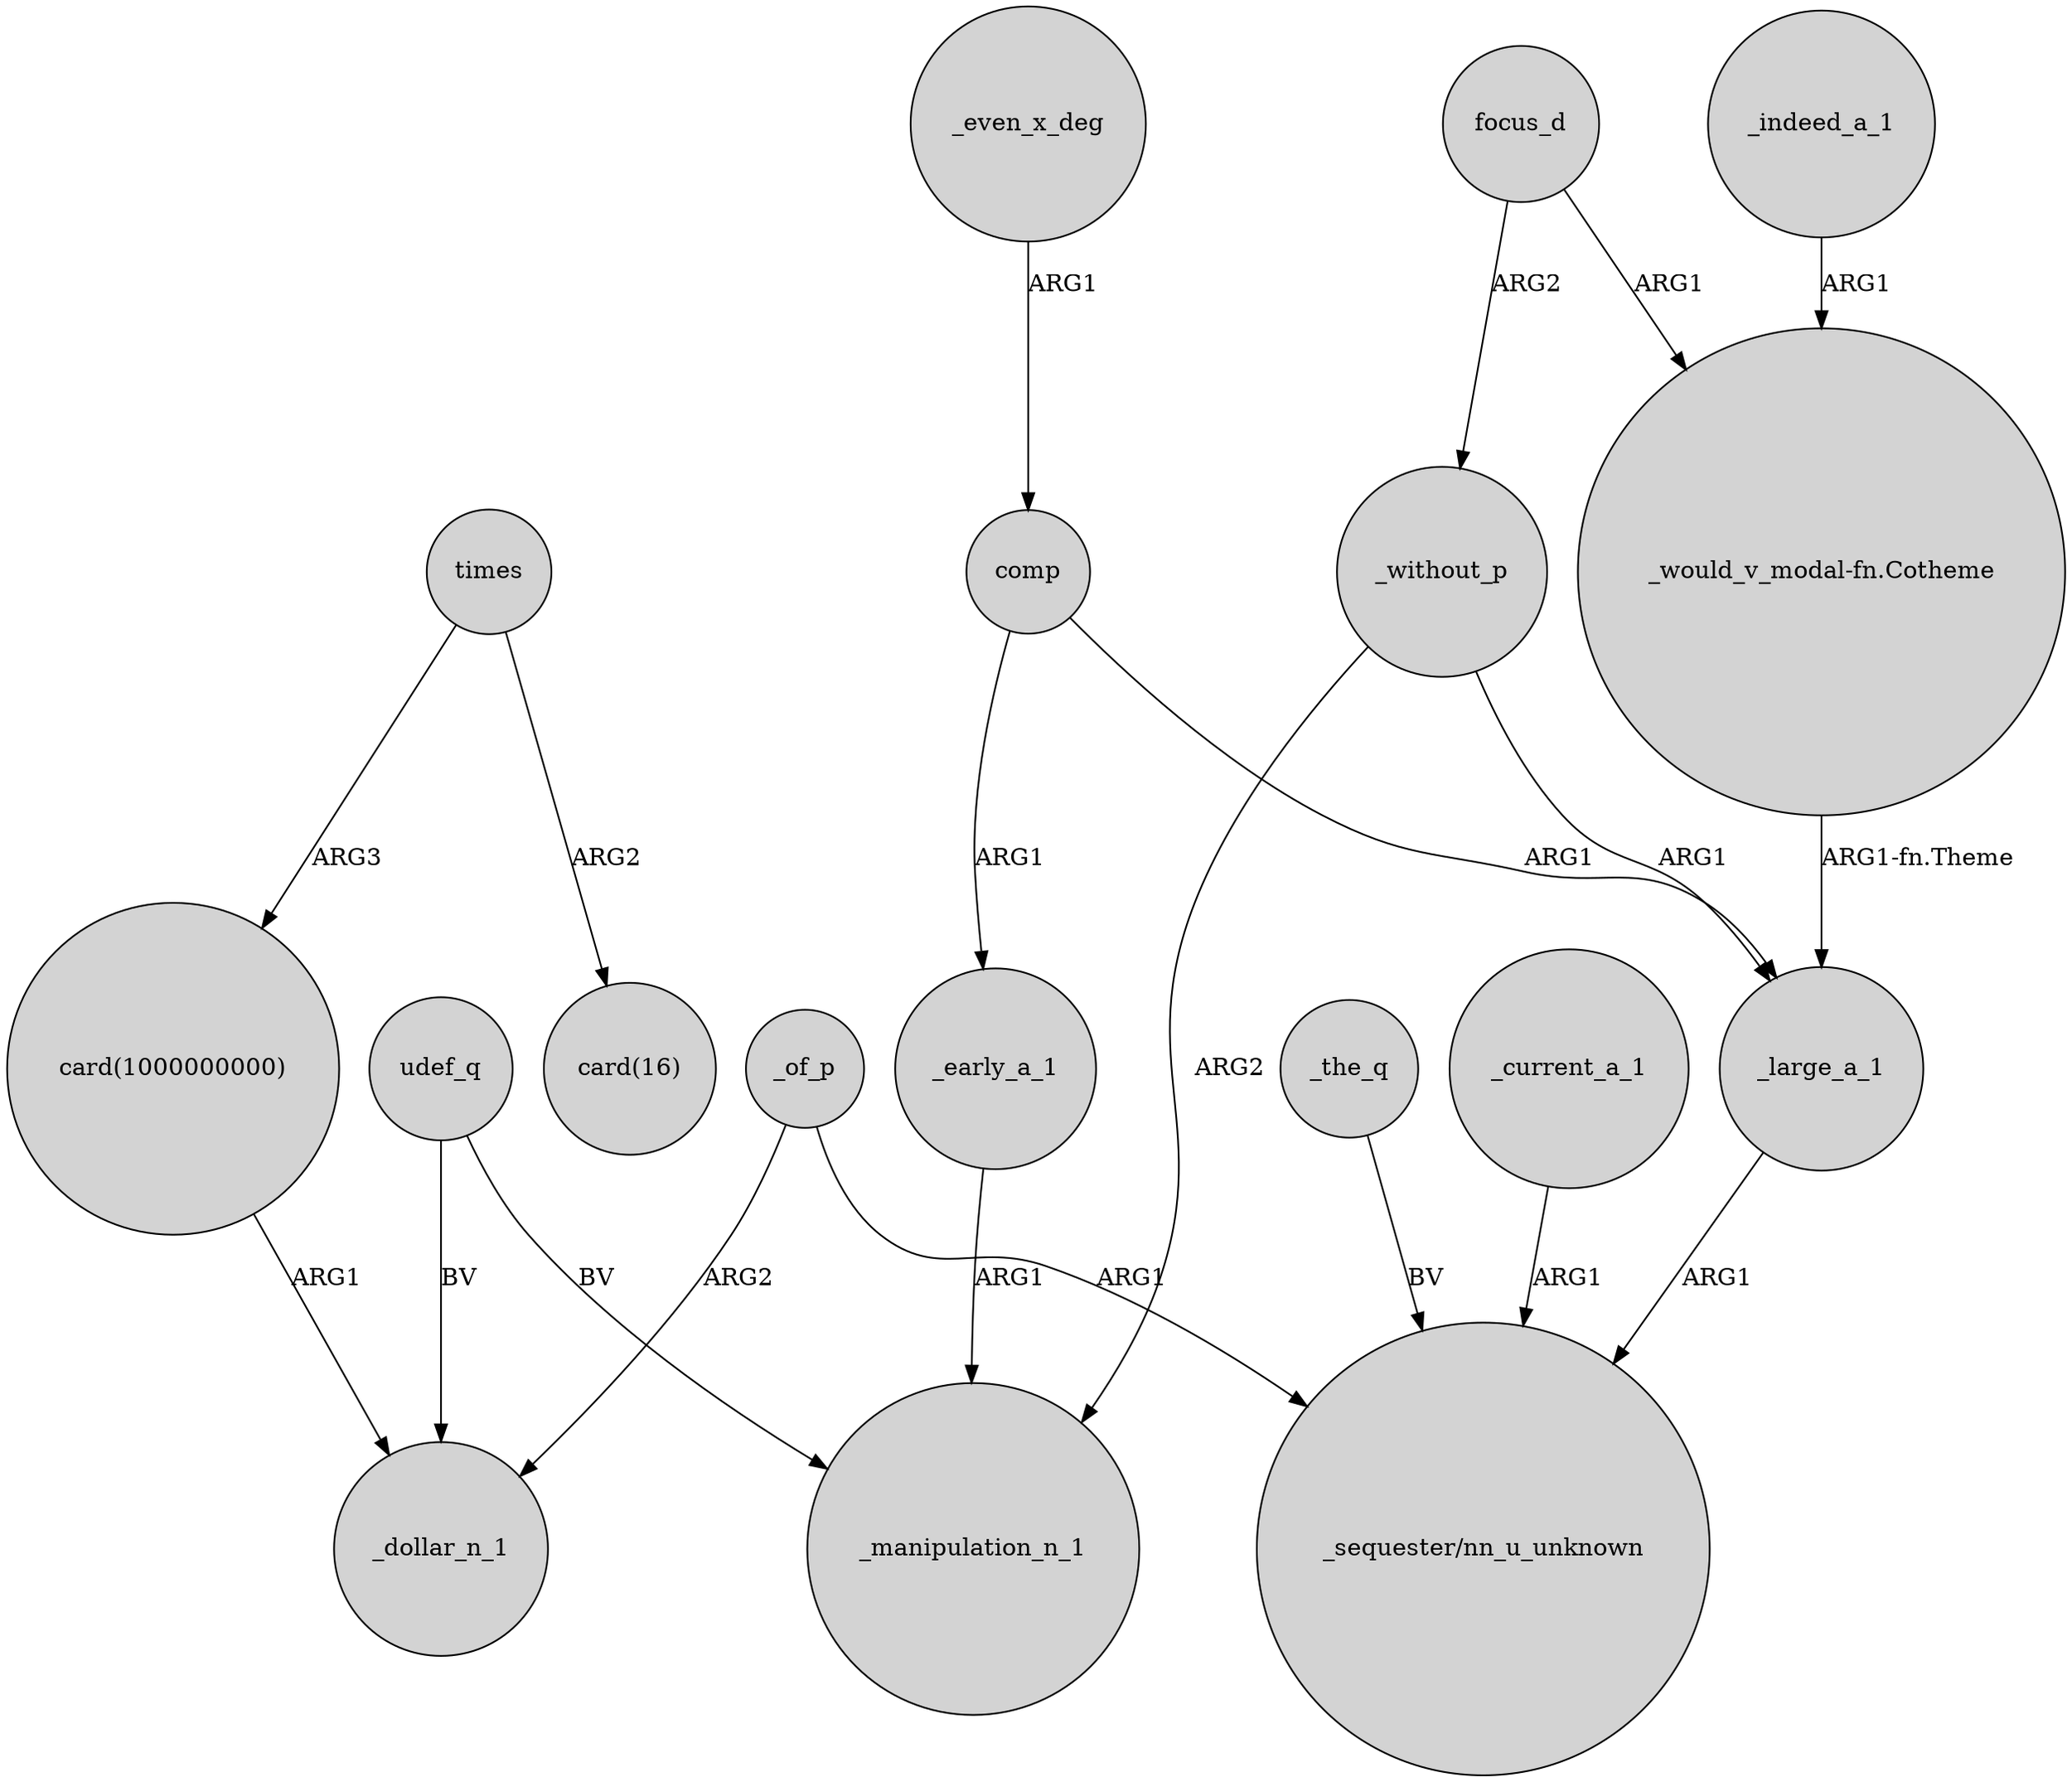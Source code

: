 digraph {
	node [shape=circle style=filled]
	"card(1000000000)" -> _dollar_n_1 [label=ARG1]
	comp -> _large_a_1 [label=ARG1]
	_early_a_1 -> _manipulation_n_1 [label=ARG1]
	_the_q -> "_sequester/nn_u_unknown" [label=BV]
	comp -> _early_a_1 [label=ARG1]
	focus_d -> _without_p [label=ARG2]
	times -> "card(1000000000)" [label=ARG3]
	_without_p -> _manipulation_n_1 [label=ARG2]
	_of_p -> "_sequester/nn_u_unknown" [label=ARG1]
	_indeed_a_1 -> "_would_v_modal-fn.Cotheme" [label=ARG1]
	_without_p -> _large_a_1 [label=ARG1]
	udef_q -> _dollar_n_1 [label=BV]
	_current_a_1 -> "_sequester/nn_u_unknown" [label=ARG1]
	udef_q -> _manipulation_n_1 [label=BV]
	"_would_v_modal-fn.Cotheme" -> _large_a_1 [label="ARG1-fn.Theme"]
	_of_p -> _dollar_n_1 [label=ARG2]
	_large_a_1 -> "_sequester/nn_u_unknown" [label=ARG1]
	times -> "card(16)" [label=ARG2]
	_even_x_deg -> comp [label=ARG1]
	focus_d -> "_would_v_modal-fn.Cotheme" [label=ARG1]
}
